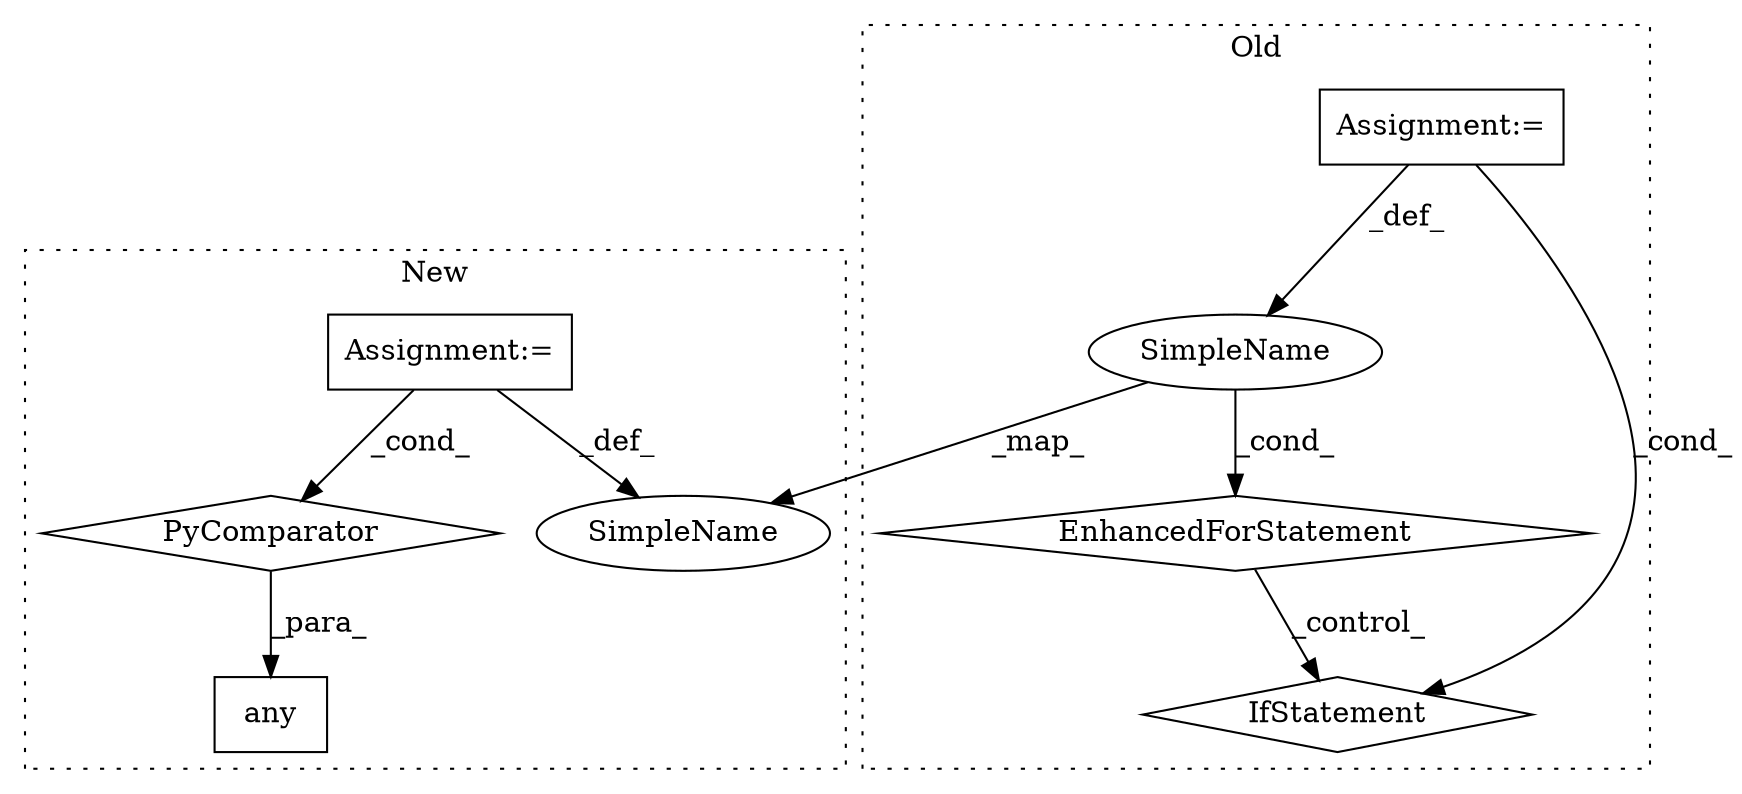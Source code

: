 digraph G {
subgraph cluster0 {
1 [label="EnhancedForStatement" a="70" s="18974,19057" l="57,2" shape="diamond"];
5 [label="Assignment:=" a="7" s="18974,19057" l="57,2" shape="box"];
6 [label="IfStatement" a="25" s="19069,19113" l="4,2" shape="diamond"];
7 [label="SimpleName" a="42" s="19035" l="1" shape="ellipse"];
label = "Old";
style="dotted";
}
subgraph cluster1 {
2 [label="any" a="32" s="19473,19639" l="15,-3" shape="box"];
3 [label="Assignment:=" a="7" s="19599" l="34" shape="box"];
4 [label="PyComparator" a="113" s="19599" l="34" shape="diamond"];
8 [label="SimpleName" a="42" s="19602" l="1" shape="ellipse"];
label = "New";
style="dotted";
}
1 -> 6 [label="_control_"];
3 -> 8 [label="_def_"];
3 -> 4 [label="_cond_"];
4 -> 2 [label="_para_"];
5 -> 7 [label="_def_"];
5 -> 6 [label="_cond_"];
7 -> 1 [label="_cond_"];
7 -> 8 [label="_map_"];
}